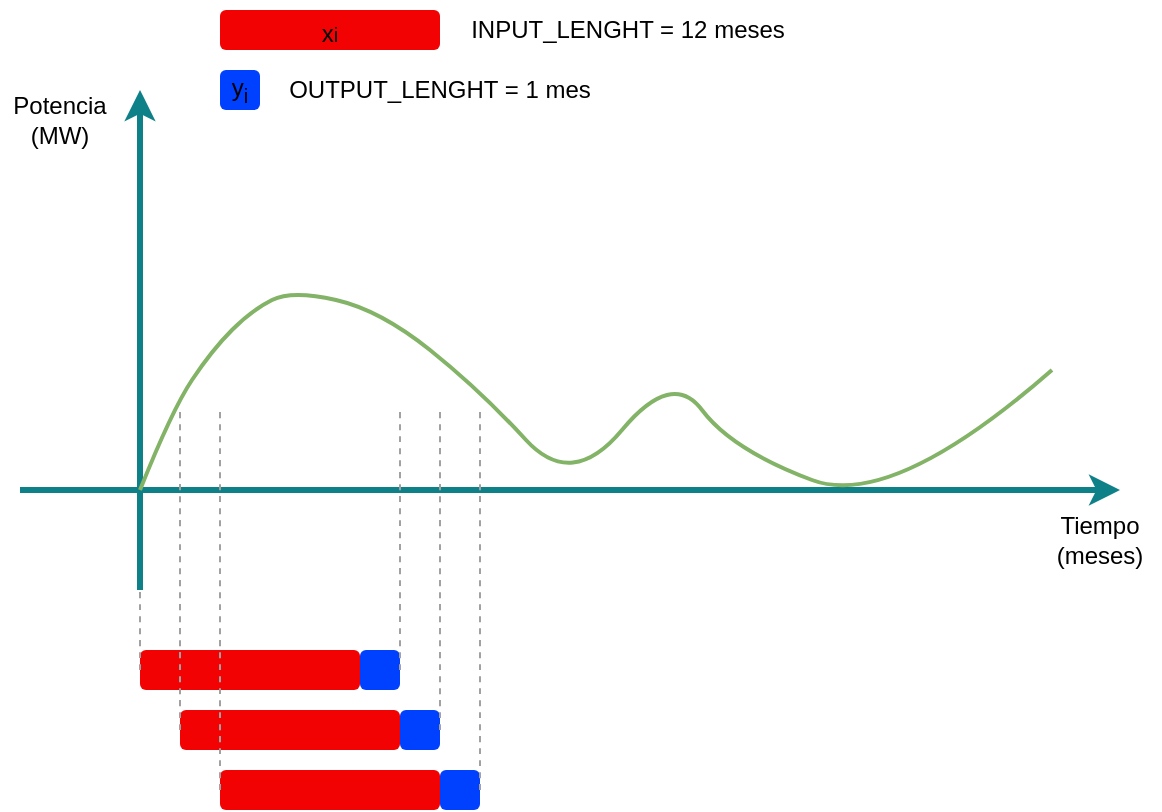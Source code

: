 <mxfile version="27.1.6">
  <diagram name="Página-1" id="eExo_e2lo-LtlUIM0geD">
    <mxGraphModel dx="1042" dy="534" grid="1" gridSize="10" guides="1" tooltips="1" connect="1" arrows="1" fold="1" page="1" pageScale="1" pageWidth="827" pageHeight="1169" math="0" shadow="0">
      <root>
        <mxCell id="0" />
        <mxCell id="1" parent="0" />
        <mxCell id="Vd7-NoiV4wArt_-9INH0-3" value="" style="endArrow=classic;html=1;rounded=0;strokeWidth=3;fillColor=#b0e3e6;strokeColor=#0e8088;" edge="1" parent="1">
          <mxGeometry width="50" height="50" relative="1" as="geometry">
            <mxPoint x="200" y="330" as="sourcePoint" />
            <mxPoint x="200" y="80" as="targetPoint" />
          </mxGeometry>
        </mxCell>
        <mxCell id="Vd7-NoiV4wArt_-9INH0-4" value="" style="endArrow=classic;html=1;rounded=0;strokeWidth=3;fillColor=#b0e3e6;strokeColor=#0e8088;" edge="1" parent="1">
          <mxGeometry width="50" height="50" relative="1" as="geometry">
            <mxPoint x="140" y="280" as="sourcePoint" />
            <mxPoint x="690" y="280" as="targetPoint" />
          </mxGeometry>
        </mxCell>
        <mxCell id="Vd7-NoiV4wArt_-9INH0-5" value="" style="curved=1;endArrow=none;html=1;rounded=0;strokeColor=#82b366;startFill=0;fillColor=#d5e8d4;strokeWidth=2;" edge="1" parent="1">
          <mxGeometry width="50" height="50" relative="1" as="geometry">
            <mxPoint x="200" y="280" as="sourcePoint" />
            <mxPoint x="656" y="220" as="targetPoint" />
            <Array as="points">
              <mxPoint x="216" y="240" />
              <mxPoint x="236" y="210" />
              <mxPoint x="256" y="190" />
              <mxPoint x="276" y="180" />
              <mxPoint x="320" y="190" />
              <mxPoint x="370" y="230" />
              <mxPoint x="416" y="280" />
              <mxPoint x="466" y="220" />
              <mxPoint x="496" y="260" />
              <mxPoint x="576" y="290" />
            </Array>
          </mxGeometry>
        </mxCell>
        <mxCell id="Vd7-NoiV4wArt_-9INH0-7" value="Potencia&lt;div&gt;(MW)&lt;/div&gt;" style="text;html=1;align=center;verticalAlign=middle;whiteSpace=wrap;rounded=0;" vertex="1" parent="1">
          <mxGeometry x="130" y="80" width="60" height="30" as="geometry" />
        </mxCell>
        <mxCell id="Vd7-NoiV4wArt_-9INH0-8" value="Tiempo&lt;br&gt;(meses)" style="text;html=1;align=center;verticalAlign=middle;whiteSpace=wrap;rounded=0;" vertex="1" parent="1">
          <mxGeometry x="650" y="290" width="60" height="30" as="geometry" />
        </mxCell>
        <mxCell id="Vd7-NoiV4wArt_-9INH0-9" value="" style="rounded=1;whiteSpace=wrap;html=1;fillStyle=solid;fillColor=light-dark(#f20202, #ededed);strokeColor=none;" vertex="1" parent="1">
          <mxGeometry x="200" y="360" width="110" height="20" as="geometry" />
        </mxCell>
        <mxCell id="Vd7-NoiV4wArt_-9INH0-10" value="" style="rounded=1;whiteSpace=wrap;html=1;fillStyle=solid;fillColor=light-dark(#0040ff, #ededed);strokeColor=none;" vertex="1" parent="1">
          <mxGeometry x="310" y="360" width="20" height="20" as="geometry" />
        </mxCell>
        <mxCell id="Vd7-NoiV4wArt_-9INH0-12" value="" style="endArrow=none;dashed=1;html=1;strokeWidth=1;rounded=0;exitX=0;exitY=0.5;exitDx=0;exitDy=0;curved=1;fillColor=#f5f5f5;strokeColor=light-dark(#a1a1a1, #959595);gradientColor=#b3b3b3;" edge="1" parent="1" source="Vd7-NoiV4wArt_-9INH0-9">
          <mxGeometry width="50" height="50" relative="1" as="geometry">
            <mxPoint x="450" y="300" as="sourcePoint" />
            <mxPoint x="200" y="330" as="targetPoint" />
          </mxGeometry>
        </mxCell>
        <mxCell id="Vd7-NoiV4wArt_-9INH0-13" value="" style="endArrow=none;dashed=1;html=1;strokeWidth=1;rounded=0;exitX=0;exitY=0.5;exitDx=0;exitDy=0;curved=1;fillColor=#f5f5f5;strokeColor=light-dark(#a1a1a1, #959595);gradientColor=#b3b3b3;" edge="1" parent="1">
          <mxGeometry width="50" height="50" relative="1" as="geometry">
            <mxPoint x="330" y="370" as="sourcePoint" />
            <mxPoint x="330" y="240" as="targetPoint" />
          </mxGeometry>
        </mxCell>
        <mxCell id="Vd7-NoiV4wArt_-9INH0-14" value="&lt;sub&gt;&lt;span style=&quot;font-size: 12px;&quot;&gt;x&lt;/span&gt;i&lt;/sub&gt;" style="rounded=1;whiteSpace=wrap;html=1;fillStyle=solid;fillColor=light-dark(#f20202, #ededed);strokeColor=none;" vertex="1" parent="1">
          <mxGeometry x="240" y="40" width="110" height="20" as="geometry" />
        </mxCell>
        <mxCell id="Vd7-NoiV4wArt_-9INH0-15" value="y&lt;sub&gt;i&lt;/sub&gt;" style="rounded=1;whiteSpace=wrap;html=1;fillStyle=solid;fillColor=light-dark(#0040ff, #ededed);strokeColor=none;" vertex="1" parent="1">
          <mxGeometry x="240" y="70" width="20" height="20" as="geometry" />
        </mxCell>
        <mxCell id="Vd7-NoiV4wArt_-9INH0-16" value="INPUT_LENGHT = 12 meses" style="text;html=1;align=center;verticalAlign=middle;whiteSpace=wrap;rounded=0;" vertex="1" parent="1">
          <mxGeometry x="354" y="35" width="180" height="30" as="geometry" />
        </mxCell>
        <mxCell id="Vd7-NoiV4wArt_-9INH0-17" value="OUTPUT_LENGHT = 1 mes" style="text;html=1;align=center;verticalAlign=middle;whiteSpace=wrap;rounded=0;" vertex="1" parent="1">
          <mxGeometry x="260" y="65" width="180" height="30" as="geometry" />
        </mxCell>
        <mxCell id="Vd7-NoiV4wArt_-9INH0-18" value="" style="rounded=1;whiteSpace=wrap;html=1;fillStyle=solid;fillColor=light-dark(#f20202, #ededed);strokeColor=none;" vertex="1" parent="1">
          <mxGeometry x="220" y="390" width="110" height="20" as="geometry" />
        </mxCell>
        <mxCell id="Vd7-NoiV4wArt_-9INH0-19" value="" style="rounded=1;whiteSpace=wrap;html=1;fillStyle=solid;fillColor=light-dark(#0040ff, #ededed);strokeColor=none;" vertex="1" parent="1">
          <mxGeometry x="330" y="390" width="20" height="20" as="geometry" />
        </mxCell>
        <mxCell id="Vd7-NoiV4wArt_-9INH0-20" value="" style="rounded=1;whiteSpace=wrap;html=1;fillStyle=solid;fillColor=light-dark(#f20202, #ededed);strokeColor=none;" vertex="1" parent="1">
          <mxGeometry x="240" y="420" width="110" height="20" as="geometry" />
        </mxCell>
        <mxCell id="Vd7-NoiV4wArt_-9INH0-21" value="" style="rounded=1;whiteSpace=wrap;html=1;fillStyle=solid;fillColor=light-dark(#0040ff, #ededed);strokeColor=none;" vertex="1" parent="1">
          <mxGeometry x="350" y="420" width="20" height="20" as="geometry" />
        </mxCell>
        <mxCell id="Vd7-NoiV4wArt_-9INH0-22" value="" style="endArrow=none;dashed=1;html=1;strokeWidth=1;rounded=0;exitX=0;exitY=0.5;exitDx=0;exitDy=0;curved=1;fillColor=#f5f5f5;strokeColor=light-dark(#a1a1a1, #959595);gradientColor=#b3b3b3;" edge="1" parent="1">
          <mxGeometry width="50" height="50" relative="1" as="geometry">
            <mxPoint x="350" y="400" as="sourcePoint" />
            <mxPoint x="350" y="240" as="targetPoint" />
          </mxGeometry>
        </mxCell>
        <mxCell id="Vd7-NoiV4wArt_-9INH0-23" value="" style="endArrow=none;dashed=1;html=1;strokeWidth=1;rounded=0;exitX=0;exitY=0.5;exitDx=0;exitDy=0;curved=1;fillColor=#f5f5f5;strokeColor=light-dark(#a1a1a1, #959595);gradientColor=#b3b3b3;" edge="1" parent="1">
          <mxGeometry width="50" height="50" relative="1" as="geometry">
            <mxPoint x="370" y="430" as="sourcePoint" />
            <mxPoint x="370" y="240" as="targetPoint" />
          </mxGeometry>
        </mxCell>
        <mxCell id="Vd7-NoiV4wArt_-9INH0-25" value="" style="endArrow=none;dashed=1;html=1;strokeWidth=1;rounded=0;exitX=0;exitY=0.5;exitDx=0;exitDy=0;curved=1;fillColor=#f5f5f5;strokeColor=light-dark(#a1a1a1, #959595);gradientColor=#b3b3b3;" edge="1" parent="1">
          <mxGeometry width="50" height="50" relative="1" as="geometry">
            <mxPoint x="220" y="400" as="sourcePoint" />
            <mxPoint x="220" y="240" as="targetPoint" />
          </mxGeometry>
        </mxCell>
        <mxCell id="Vd7-NoiV4wArt_-9INH0-26" value="" style="endArrow=none;dashed=1;html=1;strokeWidth=1;rounded=0;exitX=0;exitY=0.5;exitDx=0;exitDy=0;curved=1;fillColor=#f5f5f5;strokeColor=light-dark(#a1a1a1, #959595);gradientColor=#b3b3b3;" edge="1" parent="1">
          <mxGeometry width="50" height="50" relative="1" as="geometry">
            <mxPoint x="240" y="430" as="sourcePoint" />
            <mxPoint x="240" y="240" as="targetPoint" />
          </mxGeometry>
        </mxCell>
      </root>
    </mxGraphModel>
  </diagram>
</mxfile>
